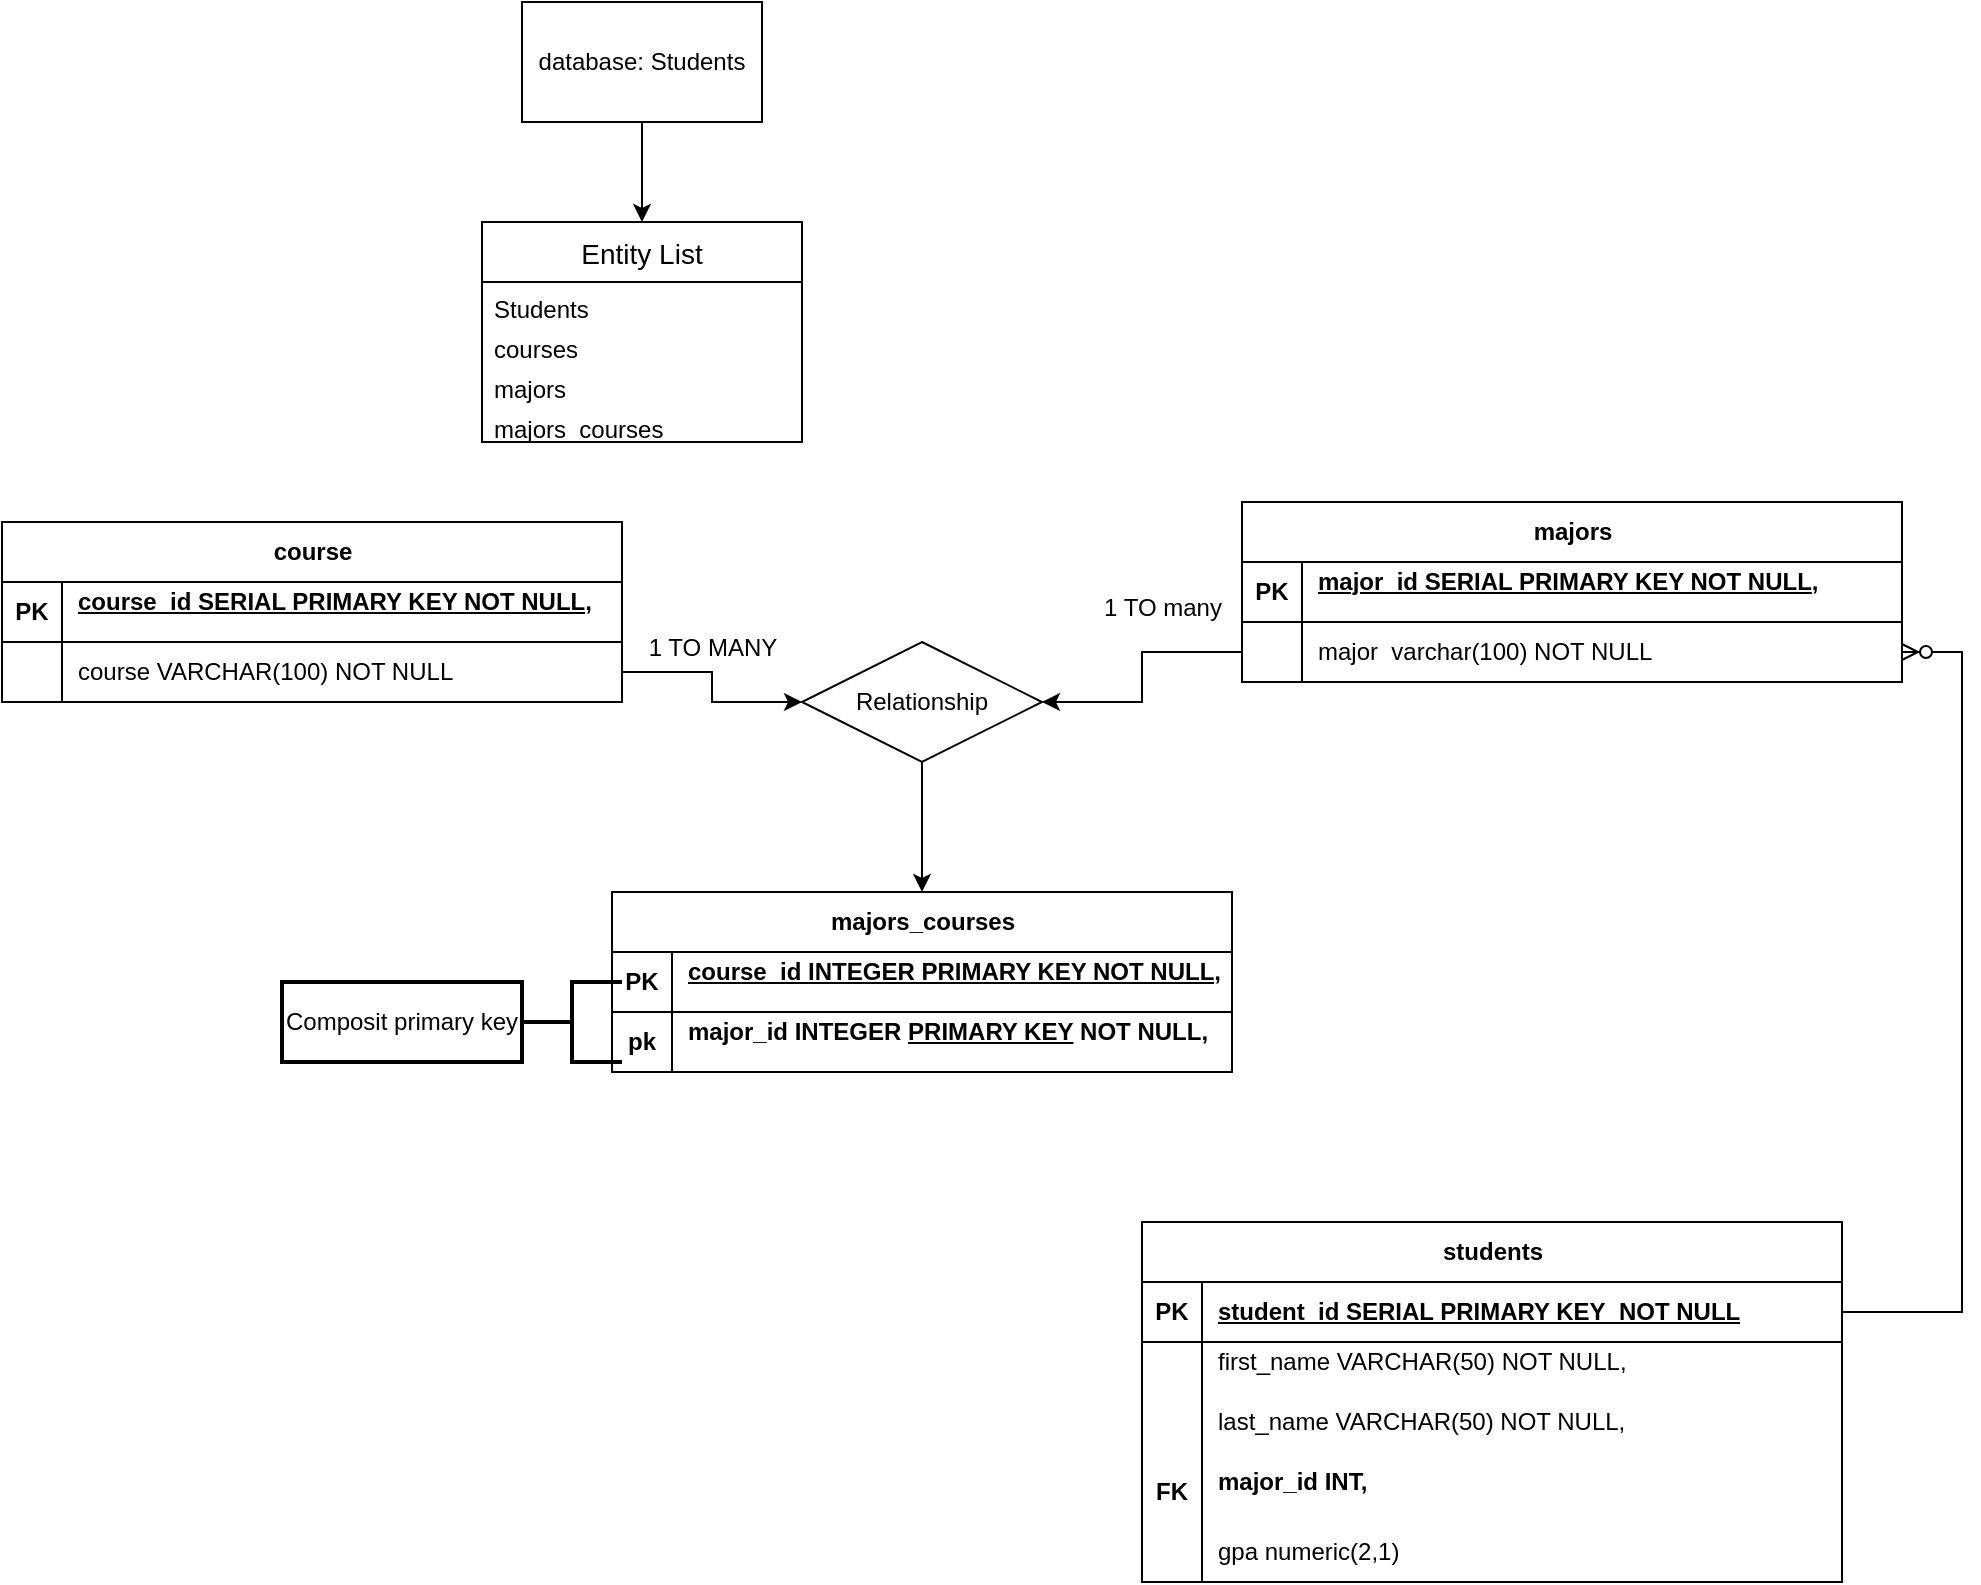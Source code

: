 <mxfile version="25.0.1">
  <diagram name="Page-1" id="jsdNlKjfp2kcCIEHp_3h">
    <mxGraphModel dx="996" dy="419" grid="1" gridSize="10" guides="1" tooltips="1" connect="1" arrows="1" fold="1" page="1" pageScale="1" pageWidth="827" pageHeight="1169" math="0" shadow="0">
      <root>
        <mxCell id="0" />
        <mxCell id="1" parent="0" />
        <mxCell id="witK0yn1a3T5sgYMvgcQ-2" value="Entity List" style="swimlane;fontStyle=0;childLayout=stackLayout;horizontal=1;startSize=30;horizontalStack=0;resizeParent=1;resizeParentMax=0;resizeLast=0;collapsible=1;marginBottom=0;align=center;fontSize=14;" vertex="1" parent="1">
          <mxGeometry x="320" y="560" width="160" height="110" as="geometry" />
        </mxCell>
        <mxCell id="witK0yn1a3T5sgYMvgcQ-3" value="Students" style="text;strokeColor=none;fillColor=none;spacingLeft=4;spacingRight=4;overflow=hidden;rotatable=0;points=[[0,0.5],[1,0.5]];portConstraint=eastwest;fontSize=12;whiteSpace=wrap;html=1;" vertex="1" parent="witK0yn1a3T5sgYMvgcQ-2">
          <mxGeometry y="30" width="160" height="20" as="geometry" />
        </mxCell>
        <mxCell id="witK0yn1a3T5sgYMvgcQ-4" value="courses" style="text;strokeColor=none;fillColor=none;spacingLeft=4;spacingRight=4;overflow=hidden;rotatable=0;points=[[0,0.5],[1,0.5]];portConstraint=eastwest;fontSize=12;whiteSpace=wrap;html=1;" vertex="1" parent="witK0yn1a3T5sgYMvgcQ-2">
          <mxGeometry y="50" width="160" height="20" as="geometry" />
        </mxCell>
        <mxCell id="witK0yn1a3T5sgYMvgcQ-5" value="majors" style="text;strokeColor=none;fillColor=none;spacingLeft=4;spacingRight=4;overflow=hidden;rotatable=0;points=[[0,0.5],[1,0.5]];portConstraint=eastwest;fontSize=12;whiteSpace=wrap;html=1;" vertex="1" parent="witK0yn1a3T5sgYMvgcQ-2">
          <mxGeometry y="70" width="160" height="20" as="geometry" />
        </mxCell>
        <mxCell id="witK0yn1a3T5sgYMvgcQ-6" value="majors_courses" style="text;strokeColor=none;fillColor=none;spacingLeft=4;spacingRight=4;overflow=hidden;rotatable=0;points=[[0,0.5],[1,0.5]];portConstraint=eastwest;fontSize=12;whiteSpace=wrap;html=1;" vertex="1" parent="witK0yn1a3T5sgYMvgcQ-2">
          <mxGeometry y="90" width="160" height="20" as="geometry" />
        </mxCell>
        <mxCell id="witK0yn1a3T5sgYMvgcQ-9" style="edgeStyle=orthogonalEdgeStyle;rounded=0;orthogonalLoop=1;jettySize=auto;html=1;exitX=0.5;exitY=1;exitDx=0;exitDy=0;entryX=0.5;entryY=0;entryDx=0;entryDy=0;" edge="1" parent="1" source="witK0yn1a3T5sgYMvgcQ-7" target="witK0yn1a3T5sgYMvgcQ-2">
          <mxGeometry relative="1" as="geometry" />
        </mxCell>
        <mxCell id="witK0yn1a3T5sgYMvgcQ-7" value="database: Students" style="whiteSpace=wrap;html=1;" vertex="1" parent="1">
          <mxGeometry x="340" y="450" width="120" height="60" as="geometry" />
        </mxCell>
        <mxCell id="witK0yn1a3T5sgYMvgcQ-10" value="students" style="shape=table;startSize=30;container=1;collapsible=1;childLayout=tableLayout;fixedRows=1;rowLines=0;fontStyle=1;align=center;resizeLast=1;html=1;" vertex="1" parent="1">
          <mxGeometry x="650" y="1060" width="350" height="180" as="geometry" />
        </mxCell>
        <mxCell id="witK0yn1a3T5sgYMvgcQ-11" value="" style="shape=tableRow;horizontal=0;startSize=0;swimlaneHead=0;swimlaneBody=0;fillColor=none;collapsible=0;dropTarget=0;points=[[0,0.5],[1,0.5]];portConstraint=eastwest;top=0;left=0;right=0;bottom=1;" vertex="1" parent="witK0yn1a3T5sgYMvgcQ-10">
          <mxGeometry y="30" width="350" height="30" as="geometry" />
        </mxCell>
        <mxCell id="witK0yn1a3T5sgYMvgcQ-12" value="PK" style="shape=partialRectangle;connectable=0;fillColor=none;top=0;left=0;bottom=0;right=0;fontStyle=1;overflow=hidden;whiteSpace=wrap;html=1;" vertex="1" parent="witK0yn1a3T5sgYMvgcQ-11">
          <mxGeometry width="30" height="30" as="geometry">
            <mxRectangle width="30" height="30" as="alternateBounds" />
          </mxGeometry>
        </mxCell>
        <mxCell id="witK0yn1a3T5sgYMvgcQ-13" value="&lt;span style=&quot;text-align: center;&quot;&gt;student_id SERIAL PRIMARY KEY&amp;nbsp; NOT NULL&lt;/span&gt;" style="shape=partialRectangle;connectable=0;fillColor=none;top=0;left=0;bottom=0;right=0;align=left;spacingLeft=6;fontStyle=5;overflow=hidden;whiteSpace=wrap;html=1;" vertex="1" parent="witK0yn1a3T5sgYMvgcQ-11">
          <mxGeometry x="30" width="320" height="30" as="geometry">
            <mxRectangle width="320" height="30" as="alternateBounds" />
          </mxGeometry>
        </mxCell>
        <mxCell id="witK0yn1a3T5sgYMvgcQ-14" value="" style="shape=tableRow;horizontal=0;startSize=0;swimlaneHead=0;swimlaneBody=0;fillColor=none;collapsible=0;dropTarget=0;points=[[0,0.5],[1,0.5]];portConstraint=eastwest;top=0;left=0;right=0;bottom=0;" vertex="1" parent="witK0yn1a3T5sgYMvgcQ-10">
          <mxGeometry y="60" width="350" height="30" as="geometry" />
        </mxCell>
        <mxCell id="witK0yn1a3T5sgYMvgcQ-15" value="" style="shape=partialRectangle;connectable=0;fillColor=none;top=0;left=0;bottom=0;right=0;editable=1;overflow=hidden;whiteSpace=wrap;html=1;" vertex="1" parent="witK0yn1a3T5sgYMvgcQ-14">
          <mxGeometry width="30" height="30" as="geometry">
            <mxRectangle width="30" height="30" as="alternateBounds" />
          </mxGeometry>
        </mxCell>
        <mxCell id="witK0yn1a3T5sgYMvgcQ-16" value="&lt;div style=&quot;&quot;&gt;first_name VARCHAR(50) NOT NULL,&lt;/div&gt;&lt;div&gt;&lt;br&gt;&lt;/div&gt;" style="shape=partialRectangle;connectable=0;fillColor=none;top=0;left=0;bottom=0;right=0;align=left;spacingLeft=6;overflow=hidden;whiteSpace=wrap;html=1;" vertex="1" parent="witK0yn1a3T5sgYMvgcQ-14">
          <mxGeometry x="30" width="320" height="30" as="geometry">
            <mxRectangle width="320" height="30" as="alternateBounds" />
          </mxGeometry>
        </mxCell>
        <mxCell id="witK0yn1a3T5sgYMvgcQ-17" value="" style="shape=tableRow;horizontal=0;startSize=0;swimlaneHead=0;swimlaneBody=0;fillColor=none;collapsible=0;dropTarget=0;points=[[0,0.5],[1,0.5]];portConstraint=eastwest;top=0;left=0;right=0;bottom=0;" vertex="1" parent="witK0yn1a3T5sgYMvgcQ-10">
          <mxGeometry y="90" width="350" height="30" as="geometry" />
        </mxCell>
        <mxCell id="witK0yn1a3T5sgYMvgcQ-18" value="" style="shape=partialRectangle;connectable=0;fillColor=none;top=0;left=0;bottom=0;right=0;editable=1;overflow=hidden;whiteSpace=wrap;html=1;" vertex="1" parent="witK0yn1a3T5sgYMvgcQ-17">
          <mxGeometry width="30" height="30" as="geometry">
            <mxRectangle width="30" height="30" as="alternateBounds" />
          </mxGeometry>
        </mxCell>
        <mxCell id="witK0yn1a3T5sgYMvgcQ-19" value="&lt;div style=&quot;&quot;&gt;last_name VARCHAR(50) NOT NULL,&lt;/div&gt;&lt;div&gt;&lt;br&gt;&lt;/div&gt;" style="shape=partialRectangle;connectable=0;fillColor=none;top=0;left=0;bottom=0;right=0;align=left;spacingLeft=6;overflow=hidden;whiteSpace=wrap;html=1;" vertex="1" parent="witK0yn1a3T5sgYMvgcQ-17">
          <mxGeometry x="30" width="320" height="30" as="geometry">
            <mxRectangle width="320" height="30" as="alternateBounds" />
          </mxGeometry>
        </mxCell>
        <mxCell id="witK0yn1a3T5sgYMvgcQ-20" value="" style="shape=tableRow;horizontal=0;startSize=0;swimlaneHead=0;swimlaneBody=0;fillColor=none;collapsible=0;dropTarget=0;points=[[0,0.5],[1,0.5]];portConstraint=eastwest;top=0;left=0;right=0;bottom=0;" vertex="1" parent="witK0yn1a3T5sgYMvgcQ-10">
          <mxGeometry y="120" width="350" height="30" as="geometry" />
        </mxCell>
        <mxCell id="witK0yn1a3T5sgYMvgcQ-21" value="&lt;b&gt;FK&lt;/b&gt;" style="shape=partialRectangle;connectable=0;fillColor=none;top=0;left=0;bottom=0;right=0;editable=1;overflow=hidden;whiteSpace=wrap;html=1;" vertex="1" parent="witK0yn1a3T5sgYMvgcQ-20">
          <mxGeometry width="30" height="30" as="geometry">
            <mxRectangle width="30" height="30" as="alternateBounds" />
          </mxGeometry>
        </mxCell>
        <mxCell id="witK0yn1a3T5sgYMvgcQ-22" value="&lt;div style=&quot;&quot;&gt;&lt;span style=&quot;background-color: initial;&quot;&gt;&lt;b&gt;major_id INT,&lt;/b&gt;&lt;/span&gt;&lt;/div&gt;&lt;div&gt;&lt;span style=&quot;background-color: initial;&quot;&gt;&lt;br&gt;&lt;/span&gt;&lt;/div&gt;" style="shape=partialRectangle;connectable=0;fillColor=none;top=0;left=0;bottom=0;right=0;align=left;spacingLeft=6;overflow=hidden;whiteSpace=wrap;html=1;" vertex="1" parent="witK0yn1a3T5sgYMvgcQ-20">
          <mxGeometry x="30" width="320" height="30" as="geometry">
            <mxRectangle width="320" height="30" as="alternateBounds" />
          </mxGeometry>
        </mxCell>
        <mxCell id="witK0yn1a3T5sgYMvgcQ-24" value="" style="shape=tableRow;horizontal=0;startSize=0;swimlaneHead=0;swimlaneBody=0;fillColor=none;collapsible=0;dropTarget=0;points=[[0,0.5],[1,0.5]];portConstraint=eastwest;top=0;left=0;right=0;bottom=0;" vertex="1" parent="witK0yn1a3T5sgYMvgcQ-10">
          <mxGeometry y="150" width="350" height="30" as="geometry" />
        </mxCell>
        <mxCell id="witK0yn1a3T5sgYMvgcQ-25" value="" style="shape=partialRectangle;connectable=0;fillColor=none;top=0;left=0;bottom=0;right=0;editable=1;overflow=hidden;whiteSpace=wrap;html=1;" vertex="1" parent="witK0yn1a3T5sgYMvgcQ-24">
          <mxGeometry width="30" height="30" as="geometry">
            <mxRectangle width="30" height="30" as="alternateBounds" />
          </mxGeometry>
        </mxCell>
        <mxCell id="witK0yn1a3T5sgYMvgcQ-26" value="&lt;div style=&quot;&quot;&gt;gpa numeric(2,1)&lt;/div&gt;" style="shape=partialRectangle;connectable=0;fillColor=none;top=0;left=0;bottom=0;right=0;align=left;spacingLeft=6;overflow=hidden;whiteSpace=wrap;html=1;" vertex="1" parent="witK0yn1a3T5sgYMvgcQ-24">
          <mxGeometry x="30" width="320" height="30" as="geometry">
            <mxRectangle width="320" height="30" as="alternateBounds" />
          </mxGeometry>
        </mxCell>
        <mxCell id="witK0yn1a3T5sgYMvgcQ-53" style="edgeStyle=orthogonalEdgeStyle;rounded=0;orthogonalLoop=1;jettySize=auto;html=1;exitX=0.5;exitY=1;exitDx=0;exitDy=0;" edge="1" parent="1">
          <mxGeometry relative="1" as="geometry">
            <mxPoint x="500" y="860" as="sourcePoint" />
            <mxPoint x="500" y="860" as="targetPoint" />
          </mxGeometry>
        </mxCell>
        <mxCell id="witK0yn1a3T5sgYMvgcQ-54" value="course" style="shape=table;startSize=30;container=1;collapsible=1;childLayout=tableLayout;fixedRows=1;rowLines=0;fontStyle=1;align=center;resizeLast=1;html=1;" vertex="1" parent="1">
          <mxGeometry x="80" y="710" width="310" height="90" as="geometry" />
        </mxCell>
        <mxCell id="witK0yn1a3T5sgYMvgcQ-55" value="" style="shape=tableRow;horizontal=0;startSize=0;swimlaneHead=0;swimlaneBody=0;fillColor=none;collapsible=0;dropTarget=0;points=[[0,0.5],[1,0.5]];portConstraint=eastwest;top=0;left=0;right=0;bottom=1;" vertex="1" parent="witK0yn1a3T5sgYMvgcQ-54">
          <mxGeometry y="30" width="310" height="30" as="geometry" />
        </mxCell>
        <mxCell id="witK0yn1a3T5sgYMvgcQ-56" value="PK" style="shape=partialRectangle;connectable=0;fillColor=none;top=0;left=0;bottom=0;right=0;fontStyle=1;overflow=hidden;whiteSpace=wrap;html=1;" vertex="1" parent="witK0yn1a3T5sgYMvgcQ-55">
          <mxGeometry width="30" height="30" as="geometry">
            <mxRectangle width="30" height="30" as="alternateBounds" />
          </mxGeometry>
        </mxCell>
        <mxCell id="witK0yn1a3T5sgYMvgcQ-57" value="&lt;div style=&quot;&quot;&gt;course_id SERIAL PRIMARY KEY NOT NULL,&lt;/div&gt;&lt;div&gt;&lt;br&gt;&lt;/div&gt;" style="shape=partialRectangle;connectable=0;fillColor=none;top=0;left=0;bottom=0;right=0;align=left;spacingLeft=6;fontStyle=5;overflow=hidden;whiteSpace=wrap;html=1;" vertex="1" parent="witK0yn1a3T5sgYMvgcQ-55">
          <mxGeometry x="30" width="280" height="30" as="geometry">
            <mxRectangle width="280" height="30" as="alternateBounds" />
          </mxGeometry>
        </mxCell>
        <mxCell id="witK0yn1a3T5sgYMvgcQ-58" value="" style="shape=tableRow;horizontal=0;startSize=0;swimlaneHead=0;swimlaneBody=0;fillColor=none;collapsible=0;dropTarget=0;points=[[0,0.5],[1,0.5]];portConstraint=eastwest;top=0;left=0;right=0;bottom=0;" vertex="1" parent="witK0yn1a3T5sgYMvgcQ-54">
          <mxGeometry y="60" width="310" height="30" as="geometry" />
        </mxCell>
        <mxCell id="witK0yn1a3T5sgYMvgcQ-59" value="" style="shape=partialRectangle;connectable=0;fillColor=none;top=0;left=0;bottom=0;right=0;editable=1;overflow=hidden;whiteSpace=wrap;html=1;" vertex="1" parent="witK0yn1a3T5sgYMvgcQ-58">
          <mxGeometry width="30" height="30" as="geometry">
            <mxRectangle width="30" height="30" as="alternateBounds" />
          </mxGeometry>
        </mxCell>
        <mxCell id="witK0yn1a3T5sgYMvgcQ-60" value="course VARCHAR(100) NOT NULL" style="shape=partialRectangle;connectable=0;fillColor=none;top=0;left=0;bottom=0;right=0;align=left;spacingLeft=6;overflow=hidden;whiteSpace=wrap;html=1;" vertex="1" parent="witK0yn1a3T5sgYMvgcQ-58">
          <mxGeometry x="30" width="280" height="30" as="geometry">
            <mxRectangle width="280" height="30" as="alternateBounds" />
          </mxGeometry>
        </mxCell>
        <mxCell id="witK0yn1a3T5sgYMvgcQ-67" value="majors" style="shape=table;startSize=30;container=1;collapsible=1;childLayout=tableLayout;fixedRows=1;rowLines=0;fontStyle=1;align=center;resizeLast=1;html=1;" vertex="1" parent="1">
          <mxGeometry x="700" y="700" width="330" height="90" as="geometry" />
        </mxCell>
        <mxCell id="witK0yn1a3T5sgYMvgcQ-68" value="" style="shape=tableRow;horizontal=0;startSize=0;swimlaneHead=0;swimlaneBody=0;fillColor=none;collapsible=0;dropTarget=0;points=[[0,0.5],[1,0.5]];portConstraint=eastwest;top=0;left=0;right=0;bottom=1;" vertex="1" parent="witK0yn1a3T5sgYMvgcQ-67">
          <mxGeometry y="30" width="330" height="30" as="geometry" />
        </mxCell>
        <mxCell id="witK0yn1a3T5sgYMvgcQ-69" value="PK" style="shape=partialRectangle;connectable=0;fillColor=none;top=0;left=0;bottom=0;right=0;fontStyle=1;overflow=hidden;whiteSpace=wrap;html=1;" vertex="1" parent="witK0yn1a3T5sgYMvgcQ-68">
          <mxGeometry width="30" height="30" as="geometry">
            <mxRectangle width="30" height="30" as="alternateBounds" />
          </mxGeometry>
        </mxCell>
        <mxCell id="witK0yn1a3T5sgYMvgcQ-70" value="&lt;div style=&quot;&quot;&gt;&lt;div style=&quot;&quot;&gt;major_id SERIAL PRIMARY KEY NOT NULL,&lt;/div&gt;&lt;div style=&quot;font-weight: 400;&quot;&gt;&lt;br style=&quot;font-weight: 700;&quot;&gt;&lt;/div&gt;&lt;/div&gt;" style="shape=partialRectangle;connectable=0;fillColor=none;top=0;left=0;bottom=0;right=0;align=left;spacingLeft=6;fontStyle=5;overflow=hidden;whiteSpace=wrap;html=1;" vertex="1" parent="witK0yn1a3T5sgYMvgcQ-68">
          <mxGeometry x="30" width="300" height="30" as="geometry">
            <mxRectangle width="300" height="30" as="alternateBounds" />
          </mxGeometry>
        </mxCell>
        <mxCell id="witK0yn1a3T5sgYMvgcQ-71" value="" style="shape=tableRow;horizontal=0;startSize=0;swimlaneHead=0;swimlaneBody=0;fillColor=none;collapsible=0;dropTarget=0;points=[[0,0.5],[1,0.5]];portConstraint=eastwest;top=0;left=0;right=0;bottom=0;" vertex="1" parent="witK0yn1a3T5sgYMvgcQ-67">
          <mxGeometry y="60" width="330" height="30" as="geometry" />
        </mxCell>
        <mxCell id="witK0yn1a3T5sgYMvgcQ-72" value="" style="shape=partialRectangle;connectable=0;fillColor=none;top=0;left=0;bottom=0;right=0;editable=1;overflow=hidden;whiteSpace=wrap;html=1;" vertex="1" parent="witK0yn1a3T5sgYMvgcQ-71">
          <mxGeometry width="30" height="30" as="geometry">
            <mxRectangle width="30" height="30" as="alternateBounds" />
          </mxGeometry>
        </mxCell>
        <mxCell id="witK0yn1a3T5sgYMvgcQ-73" value="major&amp;nbsp; varchar(100) NOT NULL" style="shape=partialRectangle;connectable=0;fillColor=none;top=0;left=0;bottom=0;right=0;align=left;spacingLeft=6;overflow=hidden;whiteSpace=wrap;html=1;" vertex="1" parent="witK0yn1a3T5sgYMvgcQ-71">
          <mxGeometry x="30" width="300" height="30" as="geometry">
            <mxRectangle width="300" height="30" as="alternateBounds" />
          </mxGeometry>
        </mxCell>
        <mxCell id="witK0yn1a3T5sgYMvgcQ-74" value="majors_courses" style="shape=table;startSize=30;container=1;collapsible=1;childLayout=tableLayout;fixedRows=1;rowLines=0;fontStyle=1;align=center;resizeLast=1;html=1;" vertex="1" parent="1">
          <mxGeometry x="385" y="895" width="310" height="90" as="geometry">
            <mxRectangle x="390" y="880" width="130" height="30" as="alternateBounds" />
          </mxGeometry>
        </mxCell>
        <mxCell id="witK0yn1a3T5sgYMvgcQ-75" value="" style="shape=tableRow;horizontal=0;startSize=0;swimlaneHead=0;swimlaneBody=0;fillColor=none;collapsible=0;dropTarget=0;points=[[0,0.5],[1,0.5]];portConstraint=eastwest;top=0;left=0;right=0;bottom=1;" vertex="1" parent="witK0yn1a3T5sgYMvgcQ-74">
          <mxGeometry y="30" width="310" height="30" as="geometry" />
        </mxCell>
        <mxCell id="witK0yn1a3T5sgYMvgcQ-76" value="PK" style="shape=partialRectangle;connectable=0;fillColor=none;top=0;left=0;bottom=0;right=0;fontStyle=1;overflow=hidden;whiteSpace=wrap;html=1;" vertex="1" parent="witK0yn1a3T5sgYMvgcQ-75">
          <mxGeometry width="30" height="30" as="geometry">
            <mxRectangle width="30" height="30" as="alternateBounds" />
          </mxGeometry>
        </mxCell>
        <mxCell id="witK0yn1a3T5sgYMvgcQ-77" value="&lt;div style=&quot;&quot;&gt;course_id INTEGER PRIMARY KEY NOT NULL,&lt;/div&gt;&lt;div&gt;&lt;br&gt;&lt;/div&gt;" style="shape=partialRectangle;connectable=0;fillColor=none;top=0;left=0;bottom=0;right=0;align=left;spacingLeft=6;fontStyle=5;overflow=hidden;whiteSpace=wrap;html=1;" vertex="1" parent="witK0yn1a3T5sgYMvgcQ-75">
          <mxGeometry x="30" width="280" height="30" as="geometry">
            <mxRectangle width="280" height="30" as="alternateBounds" />
          </mxGeometry>
        </mxCell>
        <mxCell id="witK0yn1a3T5sgYMvgcQ-78" value="" style="shape=tableRow;horizontal=0;startSize=0;swimlaneHead=0;swimlaneBody=0;fillColor=none;collapsible=0;dropTarget=0;points=[[0,0.5],[1,0.5]];portConstraint=eastwest;top=0;left=0;right=0;bottom=0;" vertex="1" parent="witK0yn1a3T5sgYMvgcQ-74">
          <mxGeometry y="60" width="310" height="30" as="geometry" />
        </mxCell>
        <mxCell id="witK0yn1a3T5sgYMvgcQ-79" value="&lt;b&gt;pk&lt;/b&gt;" style="shape=partialRectangle;connectable=0;fillColor=none;top=0;left=0;bottom=0;right=0;editable=1;overflow=hidden;whiteSpace=wrap;html=1;" vertex="1" parent="witK0yn1a3T5sgYMvgcQ-78">
          <mxGeometry width="30" height="30" as="geometry">
            <mxRectangle width="30" height="30" as="alternateBounds" />
          </mxGeometry>
        </mxCell>
        <mxCell id="witK0yn1a3T5sgYMvgcQ-80" value="&lt;div&gt;&lt;b&gt;major_id INTEGER&amp;nbsp;&lt;/b&gt;&lt;span style=&quot;font-weight: 700; text-decoration-line: underline; background-color: initial;&quot;&gt;PRIMARY KEY&lt;/span&gt;&lt;b style=&quot;background-color: initial;&quot;&gt;&amp;nbsp;NOT NULL,&lt;/b&gt;&lt;/div&gt;&lt;div&gt;&lt;br style=&quot;font-weight: 700; text-decoration-line: underline;&quot;&gt;&lt;/div&gt;" style="shape=partialRectangle;connectable=0;fillColor=none;top=0;left=0;bottom=0;right=0;align=left;spacingLeft=6;overflow=hidden;whiteSpace=wrap;html=1;" vertex="1" parent="witK0yn1a3T5sgYMvgcQ-78">
          <mxGeometry x="30" width="280" height="30" as="geometry">
            <mxRectangle width="280" height="30" as="alternateBounds" />
          </mxGeometry>
        </mxCell>
        <mxCell id="witK0yn1a3T5sgYMvgcQ-82" value="" style="ellipse;whiteSpace=wrap;html=1;align=center;aspect=fixed;fillColor=none;strokeColor=none;resizable=0;perimeter=centerPerimeter;rotatable=0;allowArrows=0;points=[];outlineConnect=1;" vertex="1" parent="1">
          <mxGeometry x="530" y="790" width="10" height="10" as="geometry" />
        </mxCell>
        <mxCell id="witK0yn1a3T5sgYMvgcQ-83" value="" style="strokeWidth=2;html=1;shape=mxgraph.flowchart.annotation_2;align=left;labelPosition=right;pointerEvents=1;" vertex="1" parent="1">
          <mxGeometry x="340" y="940" width="50" height="40" as="geometry" />
        </mxCell>
        <mxCell id="witK0yn1a3T5sgYMvgcQ-84" value="Composit primary key" style="whiteSpace=wrap;html=1;align=left;strokeWidth=2;pointerEvents=1;" vertex="1" parent="1">
          <mxGeometry x="220" y="940" width="120" height="40" as="geometry" />
        </mxCell>
        <mxCell id="witK0yn1a3T5sgYMvgcQ-89" style="edgeStyle=orthogonalEdgeStyle;rounded=0;orthogonalLoop=1;jettySize=auto;html=1;exitX=0.5;exitY=1;exitDx=0;exitDy=0;entryX=0.5;entryY=0;entryDx=0;entryDy=0;" edge="1" parent="1" source="witK0yn1a3T5sgYMvgcQ-86" target="witK0yn1a3T5sgYMvgcQ-74">
          <mxGeometry relative="1" as="geometry" />
        </mxCell>
        <mxCell id="witK0yn1a3T5sgYMvgcQ-86" value="Relationship" style="shape=rhombus;perimeter=rhombusPerimeter;whiteSpace=wrap;html=1;align=center;" vertex="1" parent="1">
          <mxGeometry x="480" y="770" width="120" height="60" as="geometry" />
        </mxCell>
        <mxCell id="witK0yn1a3T5sgYMvgcQ-87" style="edgeStyle=orthogonalEdgeStyle;rounded=0;orthogonalLoop=1;jettySize=auto;html=1;exitX=1;exitY=0.5;exitDx=0;exitDy=0;entryX=0;entryY=0.5;entryDx=0;entryDy=0;" edge="1" parent="1" source="witK0yn1a3T5sgYMvgcQ-58" target="witK0yn1a3T5sgYMvgcQ-86">
          <mxGeometry relative="1" as="geometry" />
        </mxCell>
        <mxCell id="witK0yn1a3T5sgYMvgcQ-88" style="edgeStyle=orthogonalEdgeStyle;rounded=0;orthogonalLoop=1;jettySize=auto;html=1;entryX=1;entryY=0.5;entryDx=0;entryDy=0;" edge="1" parent="1" source="witK0yn1a3T5sgYMvgcQ-71" target="witK0yn1a3T5sgYMvgcQ-86">
          <mxGeometry relative="1" as="geometry" />
        </mxCell>
        <mxCell id="witK0yn1a3T5sgYMvgcQ-90" value="1 TO MANY" style="text;html=1;align=center;verticalAlign=middle;resizable=0;points=[];autosize=1;strokeColor=none;fillColor=none;" vertex="1" parent="1">
          <mxGeometry x="390" y="758" width="90" height="30" as="geometry" />
        </mxCell>
        <mxCell id="witK0yn1a3T5sgYMvgcQ-91" value="1 TO many" style="text;html=1;align=center;verticalAlign=middle;resizable=0;points=[];autosize=1;strokeColor=none;fillColor=none;" vertex="1" parent="1">
          <mxGeometry x="620" y="738" width="80" height="30" as="geometry" />
        </mxCell>
        <mxCell id="witK0yn1a3T5sgYMvgcQ-98" value="" style="edgeStyle=entityRelationEdgeStyle;fontSize=12;html=1;endArrow=ERzeroToMany;endFill=1;rounded=0;" edge="1" parent="1" source="witK0yn1a3T5sgYMvgcQ-11" target="witK0yn1a3T5sgYMvgcQ-71">
          <mxGeometry width="100" height="100" relative="1" as="geometry">
            <mxPoint x="1096.31" y="1077.45" as="sourcePoint" />
            <mxPoint x="860" y="810" as="targetPoint" />
            <Array as="points">
              <mxPoint x="1006.31" y="1147.45" />
              <mxPoint x="1096.31" y="1097.45" />
              <mxPoint x="1096.31" y="1077.45" />
              <mxPoint x="946.31" y="947.45" />
              <mxPoint x="870" y="810" />
              <mxPoint x="930" y="810" />
              <mxPoint x="980" y="800" />
              <mxPoint x="926.31" y="947.45" />
              <mxPoint x="836.31" y="807.45" />
            </Array>
          </mxGeometry>
        </mxCell>
      </root>
    </mxGraphModel>
  </diagram>
</mxfile>
